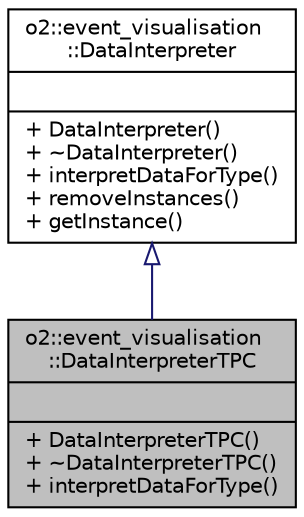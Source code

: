 digraph "o2::event_visualisation::DataInterpreterTPC"
{
 // INTERACTIVE_SVG=YES
  bgcolor="transparent";
  edge [fontname="Helvetica",fontsize="10",labelfontname="Helvetica",labelfontsize="10"];
  node [fontname="Helvetica",fontsize="10",shape=record];
  Node0 [label="{o2::event_visualisation\l::DataInterpreterTPC\n||+ DataInterpreterTPC()\l+ ~DataInterpreterTPC()\l+ interpretDataForType()\l}",height=0.2,width=0.4,color="black", fillcolor="grey75", style="filled", fontcolor="black"];
  Node1 -> Node0 [dir="back",color="midnightblue",fontsize="10",style="solid",arrowtail="onormal",fontname="Helvetica"];
  Node1 [label="{o2::event_visualisation\l::DataInterpreter\n||+ DataInterpreter()\l+ ~DataInterpreter()\l+ interpretDataForType()\l+ removeInstances()\l+ getInstance()\l}",height=0.2,width=0.4,color="black",URL="$de/d2a/classo2_1_1event__visualisation_1_1DataInterpreter.html"];
}
